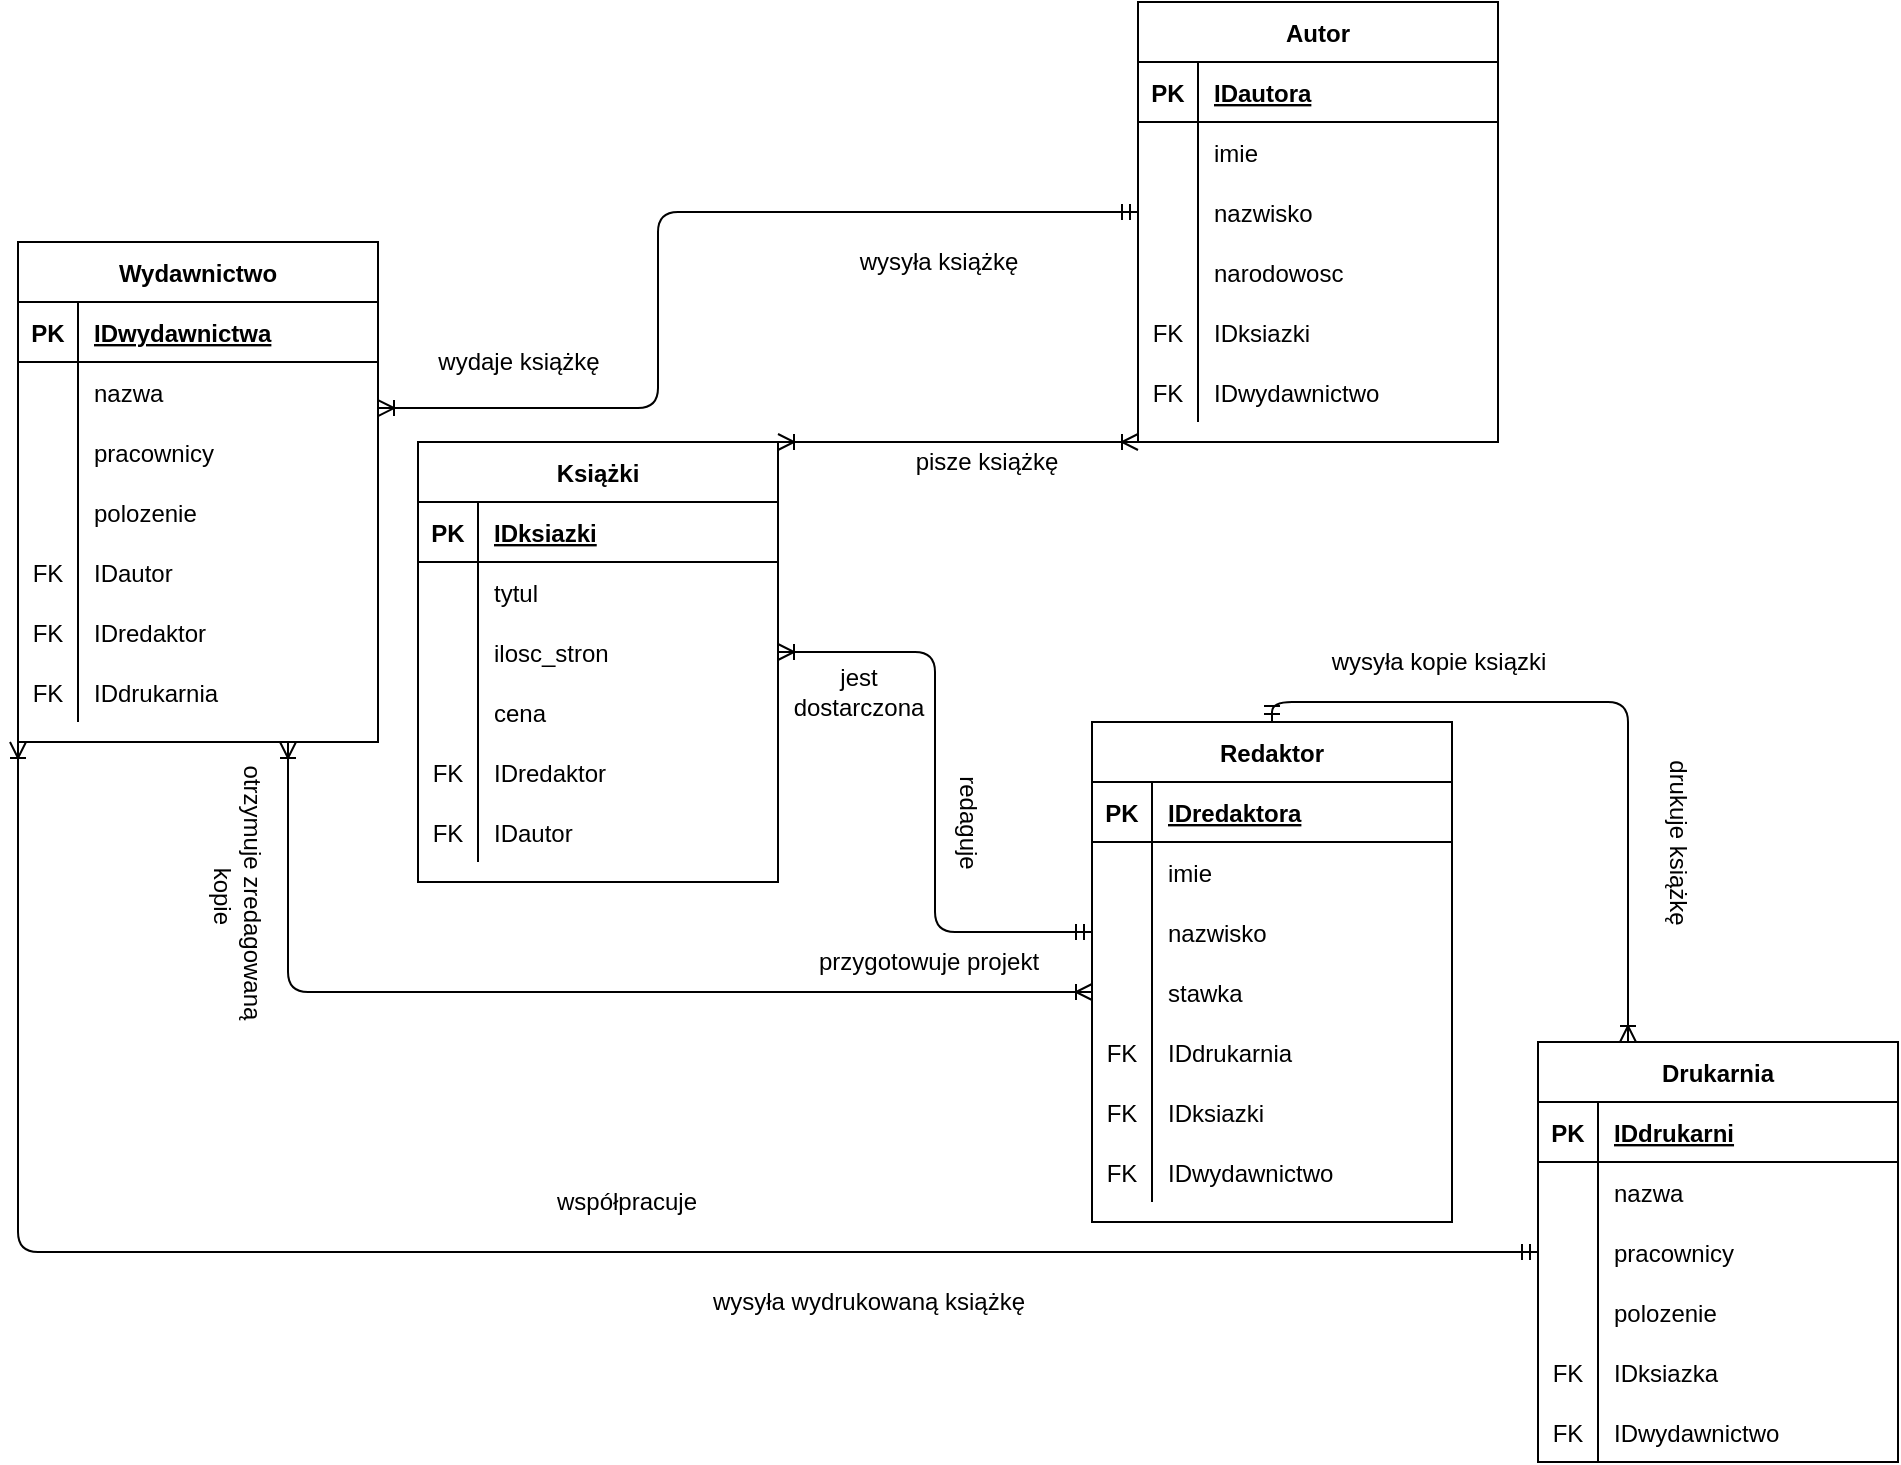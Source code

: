 <mxfile version="13.7.3" type="github"><diagram id="mct2s40bzSOkl3bfu_78" name="Page-1"><mxGraphModel dx="1382" dy="1964" grid="1" gridSize="10" guides="1" tooltips="1" connect="1" arrows="1" fold="1" page="1" pageScale="1" pageWidth="827" pageHeight="1169" math="0" shadow="0"><root><mxCell id="0"/><mxCell id="1" parent="0"/><mxCell id="cfPS2d4XQonVDKf907GA-85" value="" style="edgeStyle=orthogonalEdgeStyle;fontSize=12;html=1;endArrow=ERoneToMany;startArrow=ERmandOne;shadow=0;entryX=1;entryY=0.767;entryDx=0;entryDy=0;entryPerimeter=0;exitX=0;exitY=0.5;exitDx=0;exitDy=0;" parent="1" source="cfPS2d4XQonVDKf907GA-34" target="cfPS2d4XQonVDKf907GA-18" edge="1"><mxGeometry width="100" height="100" relative="1" as="geometry"><mxPoint x="440" y="123" as="sourcePoint"/><mxPoint x="370" y="150" as="targetPoint"/><Array as="points"><mxPoint x="430" y="25"/><mxPoint x="430" y="123"/></Array></mxGeometry></mxCell><mxCell id="cfPS2d4XQonVDKf907GA-87" value="" style="fontSize=12;html=1;endArrow=ERoneToMany;startArrow=ERoneToMany;shadow=0;exitX=0;exitY=1;exitDx=0;exitDy=0;entryX=1;entryY=0;entryDx=0;entryDy=0;startFill=0;" parent="1" source="cfPS2d4XQonVDKf907GA-27" target="cfPS2d4XQonVDKf907GA-53" edge="1"><mxGeometry width="100" height="100" relative="1" as="geometry"><mxPoint x="314" y="300" as="sourcePoint"/><mxPoint x="414" y="200" as="targetPoint"/></mxGeometry></mxCell><mxCell id="ycouOUbbwoB0egXEDaYI-2" value="" style="edgeStyle=orthogonalEdgeStyle;fontSize=12;html=1;endArrow=ERoneToMany;startArrow=ERmandOne;entryX=0.25;entryY=0;entryDx=0;entryDy=0;exitX=0.5;exitY=0;exitDx=0;exitDy=0;endFill=0;" edge="1" parent="1" source="cfPS2d4XQonVDKf907GA-40" target="cfPS2d4XQonVDKf907GA-66"><mxGeometry width="100" height="100" relative="1" as="geometry"><mxPoint x="650" y="380" as="sourcePoint"/><mxPoint x="750" y="280" as="targetPoint"/></mxGeometry></mxCell><mxCell id="ycouOUbbwoB0egXEDaYI-3" value="" style="edgeStyle=orthogonalEdgeStyle;fontSize=12;html=1;endArrow=ERoneToMany;startArrow=ERmandOne;entryX=1;entryY=0.5;entryDx=0;entryDy=0;exitX=0;exitY=0.5;exitDx=0;exitDy=0;" edge="1" parent="1" source="cfPS2d4XQonVDKf907GA-47" target="cfPS2d4XQonVDKf907GA-63"><mxGeometry width="100" height="100" relative="1" as="geometry"><mxPoint x="510" y="510" as="sourcePoint"/><mxPoint x="484" y="245" as="targetPoint"/></mxGeometry></mxCell><mxCell id="ycouOUbbwoB0egXEDaYI-8" value="" style="edgeStyle=orthogonalEdgeStyle;fontSize=12;html=1;endArrow=ERoneToMany;startArrow=ERoneToMany;entryX=0;entryY=0.5;entryDx=0;entryDy=0;exitX=0.75;exitY=1;exitDx=0;exitDy=0;" edge="1" parent="1" source="cfPS2d4XQonVDKf907GA-14" target="cfPS2d4XQonVDKf907GA-50"><mxGeometry width="100" height="100" relative="1" as="geometry"><mxPoint x="580" y="560" as="sourcePoint"/><mxPoint x="680" y="460" as="targetPoint"/></mxGeometry></mxCell><mxCell id="ycouOUbbwoB0egXEDaYI-9" value="" style="edgeStyle=orthogonalEdgeStyle;fontSize=12;html=1;endArrow=ERoneToMany;startArrow=ERmandOne;exitX=0;exitY=0.5;exitDx=0;exitDy=0;entryX=0;entryY=1;entryDx=0;entryDy=0;" edge="1" parent="1" source="cfPS2d4XQonVDKf907GA-73" target="cfPS2d4XQonVDKf907GA-14"><mxGeometry width="100" height="100" relative="1" as="geometry"><mxPoint x="590" y="550" as="sourcePoint"/><mxPoint x="690" y="450" as="targetPoint"/></mxGeometry></mxCell><mxCell id="cfPS2d4XQonVDKf907GA-14" value="Wydawnictwo" style="shape=table;startSize=30;container=1;collapsible=1;childLayout=tableLayout;fixedRows=1;rowLines=0;fontStyle=1;align=center;resizeLast=1;" parent="1" vertex="1"><mxGeometry x="110" y="40" width="180" height="250" as="geometry"/></mxCell><mxCell id="cfPS2d4XQonVDKf907GA-15" value="" style="shape=partialRectangle;collapsible=0;dropTarget=0;pointerEvents=0;fillColor=none;top=0;left=0;bottom=1;right=0;points=[[0,0.5],[1,0.5]];portConstraint=eastwest;" parent="cfPS2d4XQonVDKf907GA-14" vertex="1"><mxGeometry y="30" width="180" height="30" as="geometry"/></mxCell><mxCell id="cfPS2d4XQonVDKf907GA-16" value="PK" style="shape=partialRectangle;connectable=0;fillColor=none;top=0;left=0;bottom=0;right=0;fontStyle=1;overflow=hidden;" parent="cfPS2d4XQonVDKf907GA-15" vertex="1"><mxGeometry width="30" height="30" as="geometry"/></mxCell><mxCell id="cfPS2d4XQonVDKf907GA-17" value="IDwydawnictwa" style="shape=partialRectangle;connectable=0;fillColor=none;top=0;left=0;bottom=0;right=0;align=left;spacingLeft=6;fontStyle=5;overflow=hidden;" parent="cfPS2d4XQonVDKf907GA-15" vertex="1"><mxGeometry x="30" width="150" height="30" as="geometry"/></mxCell><mxCell id="cfPS2d4XQonVDKf907GA-18" value="" style="shape=partialRectangle;collapsible=0;dropTarget=0;pointerEvents=0;fillColor=none;top=0;left=0;bottom=0;right=0;points=[[0,0.5],[1,0.5]];portConstraint=eastwest;" parent="cfPS2d4XQonVDKf907GA-14" vertex="1"><mxGeometry y="60" width="180" height="30" as="geometry"/></mxCell><mxCell id="cfPS2d4XQonVDKf907GA-19" value="" style="shape=partialRectangle;connectable=0;fillColor=none;top=0;left=0;bottom=0;right=0;editable=1;overflow=hidden;" parent="cfPS2d4XQonVDKf907GA-18" vertex="1"><mxGeometry width="30" height="30" as="geometry"/></mxCell><mxCell id="cfPS2d4XQonVDKf907GA-20" value="nazwa" style="shape=partialRectangle;connectable=0;fillColor=none;top=0;left=0;bottom=0;right=0;align=left;spacingLeft=6;overflow=hidden;" parent="cfPS2d4XQonVDKf907GA-18" vertex="1"><mxGeometry x="30" width="150" height="30" as="geometry"/></mxCell><mxCell id="cfPS2d4XQonVDKf907GA-21" value="" style="shape=partialRectangle;collapsible=0;dropTarget=0;pointerEvents=0;fillColor=none;top=0;left=0;bottom=0;right=0;points=[[0,0.5],[1,0.5]];portConstraint=eastwest;" parent="cfPS2d4XQonVDKf907GA-14" vertex="1"><mxGeometry y="90" width="180" height="30" as="geometry"/></mxCell><mxCell id="cfPS2d4XQonVDKf907GA-22" value="" style="shape=partialRectangle;connectable=0;fillColor=none;top=0;left=0;bottom=0;right=0;editable=1;overflow=hidden;" parent="cfPS2d4XQonVDKf907GA-21" vertex="1"><mxGeometry width="30" height="30" as="geometry"/></mxCell><mxCell id="cfPS2d4XQonVDKf907GA-23" value="pracownicy" style="shape=partialRectangle;connectable=0;fillColor=none;top=0;left=0;bottom=0;right=0;align=left;spacingLeft=6;overflow=hidden;" parent="cfPS2d4XQonVDKf907GA-21" vertex="1"><mxGeometry x="30" width="150" height="30" as="geometry"/></mxCell><mxCell id="cfPS2d4XQonVDKf907GA-24" value="" style="shape=partialRectangle;collapsible=0;dropTarget=0;pointerEvents=0;fillColor=none;top=0;left=0;bottom=0;right=0;points=[[0,0.5],[1,0.5]];portConstraint=eastwest;" parent="cfPS2d4XQonVDKf907GA-14" vertex="1"><mxGeometry y="120" width="180" height="30" as="geometry"/></mxCell><mxCell id="cfPS2d4XQonVDKf907GA-25" value="" style="shape=partialRectangle;connectable=0;fillColor=none;top=0;left=0;bottom=0;right=0;editable=1;overflow=hidden;" parent="cfPS2d4XQonVDKf907GA-24" vertex="1"><mxGeometry width="30" height="30" as="geometry"/></mxCell><mxCell id="cfPS2d4XQonVDKf907GA-26" value="polozenie" style="shape=partialRectangle;connectable=0;fillColor=none;top=0;left=0;bottom=0;right=0;align=left;spacingLeft=6;overflow=hidden;" parent="cfPS2d4XQonVDKf907GA-24" vertex="1"><mxGeometry x="30" width="150" height="30" as="geometry"/></mxCell><mxCell id="ycouOUbbwoB0egXEDaYI-57" style="shape=partialRectangle;collapsible=0;dropTarget=0;pointerEvents=0;fillColor=none;top=0;left=0;bottom=0;right=0;points=[[0,0.5],[1,0.5]];portConstraint=eastwest;" vertex="1" parent="cfPS2d4XQonVDKf907GA-14"><mxGeometry y="150" width="180" height="30" as="geometry"/></mxCell><mxCell id="ycouOUbbwoB0egXEDaYI-58" value="FK" style="shape=partialRectangle;connectable=0;fillColor=none;top=0;left=0;bottom=0;right=0;editable=1;overflow=hidden;" vertex="1" parent="ycouOUbbwoB0egXEDaYI-57"><mxGeometry width="30" height="30" as="geometry"/></mxCell><mxCell id="ycouOUbbwoB0egXEDaYI-59" value="IDautor" style="shape=partialRectangle;connectable=0;fillColor=none;top=0;left=0;bottom=0;right=0;align=left;spacingLeft=6;overflow=hidden;" vertex="1" parent="ycouOUbbwoB0egXEDaYI-57"><mxGeometry x="30" width="150" height="30" as="geometry"/></mxCell><mxCell id="ycouOUbbwoB0egXEDaYI-60" style="shape=partialRectangle;collapsible=0;dropTarget=0;pointerEvents=0;fillColor=none;top=0;left=0;bottom=0;right=0;points=[[0,0.5],[1,0.5]];portConstraint=eastwest;" vertex="1" parent="cfPS2d4XQonVDKf907GA-14"><mxGeometry y="180" width="180" height="30" as="geometry"/></mxCell><mxCell id="ycouOUbbwoB0egXEDaYI-61" value="FK" style="shape=partialRectangle;connectable=0;fillColor=none;top=0;left=0;bottom=0;right=0;editable=1;overflow=hidden;" vertex="1" parent="ycouOUbbwoB0egXEDaYI-60"><mxGeometry width="30" height="30" as="geometry"/></mxCell><mxCell id="ycouOUbbwoB0egXEDaYI-62" value="IDredaktor" style="shape=partialRectangle;connectable=0;fillColor=none;top=0;left=0;bottom=0;right=0;align=left;spacingLeft=6;overflow=hidden;" vertex="1" parent="ycouOUbbwoB0egXEDaYI-60"><mxGeometry x="30" width="150" height="30" as="geometry"/></mxCell><mxCell id="ycouOUbbwoB0egXEDaYI-63" style="shape=partialRectangle;collapsible=0;dropTarget=0;pointerEvents=0;fillColor=none;top=0;left=0;bottom=0;right=0;points=[[0,0.5],[1,0.5]];portConstraint=eastwest;" vertex="1" parent="cfPS2d4XQonVDKf907GA-14"><mxGeometry y="210" width="180" height="30" as="geometry"/></mxCell><mxCell id="ycouOUbbwoB0egXEDaYI-64" value="FK" style="shape=partialRectangle;connectable=0;fillColor=none;top=0;left=0;bottom=0;right=0;editable=1;overflow=hidden;" vertex="1" parent="ycouOUbbwoB0egXEDaYI-63"><mxGeometry width="30" height="30" as="geometry"/></mxCell><mxCell id="ycouOUbbwoB0egXEDaYI-65" value="IDdrukarnia" style="shape=partialRectangle;connectable=0;fillColor=none;top=0;left=0;bottom=0;right=0;align=left;spacingLeft=6;overflow=hidden;" vertex="1" parent="ycouOUbbwoB0egXEDaYI-63"><mxGeometry x="30" width="150" height="30" as="geometry"/></mxCell><mxCell id="ycouOUbbwoB0egXEDaYI-18" value="wysyła kopie ksiązki" style="text;html=1;align=center;verticalAlign=middle;resizable=0;points=[];autosize=1;" vertex="1" parent="1"><mxGeometry x="760" y="240" width="120" height="20" as="geometry"/></mxCell><mxCell id="ycouOUbbwoB0egXEDaYI-19" value="współpracuje" style="text;html=1;align=center;verticalAlign=middle;resizable=0;points=[];autosize=1;" vertex="1" parent="1"><mxGeometry x="369" y="510" width="90" height="20" as="geometry"/></mxCell><mxCell id="ycouOUbbwoB0egXEDaYI-20" value="przygotowuje projekt" style="text;html=1;align=center;verticalAlign=middle;resizable=0;points=[];autosize=1;" vertex="1" parent="1"><mxGeometry x="500" y="390" width="130" height="20" as="geometry"/></mxCell><mxCell id="ycouOUbbwoB0egXEDaYI-21" value="wysyła książkę" style="text;html=1;align=center;verticalAlign=middle;resizable=0;points=[];autosize=1;" vertex="1" parent="1"><mxGeometry x="525" y="40" width="90" height="20" as="geometry"/></mxCell><mxCell id="ycouOUbbwoB0egXEDaYI-22" value="pisze książkę" style="text;html=1;align=center;verticalAlign=middle;resizable=0;points=[];autosize=1;rotation=0;" vertex="1" parent="1"><mxGeometry x="549" y="140" width="90" height="20" as="geometry"/></mxCell><mxCell id="ycouOUbbwoB0egXEDaYI-23" value="redaguje" style="text;html=1;align=center;verticalAlign=middle;resizable=0;points=[];autosize=1;rotation=90;" vertex="1" parent="1"><mxGeometry x="555" y="320" width="60" height="20" as="geometry"/></mxCell><mxCell id="cfPS2d4XQonVDKf907GA-66" value="Drukarnia" style="shape=table;startSize=30;container=1;collapsible=1;childLayout=tableLayout;fixedRows=1;rowLines=0;fontStyle=1;align=center;resizeLast=1;" parent="1" vertex="1"><mxGeometry x="870" y="440" width="180" height="210" as="geometry"/></mxCell><mxCell id="cfPS2d4XQonVDKf907GA-67" value="" style="shape=partialRectangle;collapsible=0;dropTarget=0;pointerEvents=0;fillColor=none;top=0;left=0;bottom=1;right=0;points=[[0,0.5],[1,0.5]];portConstraint=eastwest;" parent="cfPS2d4XQonVDKf907GA-66" vertex="1"><mxGeometry y="30" width="180" height="30" as="geometry"/></mxCell><mxCell id="cfPS2d4XQonVDKf907GA-68" value="PK" style="shape=partialRectangle;connectable=0;fillColor=none;top=0;left=0;bottom=0;right=0;fontStyle=1;overflow=hidden;" parent="cfPS2d4XQonVDKf907GA-67" vertex="1"><mxGeometry width="30" height="30" as="geometry"/></mxCell><mxCell id="cfPS2d4XQonVDKf907GA-69" value="IDdrukarni" style="shape=partialRectangle;connectable=0;fillColor=none;top=0;left=0;bottom=0;right=0;align=left;spacingLeft=6;fontStyle=5;overflow=hidden;" parent="cfPS2d4XQonVDKf907GA-67" vertex="1"><mxGeometry x="30" width="150" height="30" as="geometry"/></mxCell><mxCell id="cfPS2d4XQonVDKf907GA-70" value="" style="shape=partialRectangle;collapsible=0;dropTarget=0;pointerEvents=0;fillColor=none;top=0;left=0;bottom=0;right=0;points=[[0,0.5],[1,0.5]];portConstraint=eastwest;" parent="cfPS2d4XQonVDKf907GA-66" vertex="1"><mxGeometry y="60" width="180" height="30" as="geometry"/></mxCell><mxCell id="cfPS2d4XQonVDKf907GA-71" value="" style="shape=partialRectangle;connectable=0;fillColor=none;top=0;left=0;bottom=0;right=0;editable=1;overflow=hidden;" parent="cfPS2d4XQonVDKf907GA-70" vertex="1"><mxGeometry width="30" height="30" as="geometry"/></mxCell><mxCell id="cfPS2d4XQonVDKf907GA-72" value="nazwa" style="shape=partialRectangle;connectable=0;fillColor=none;top=0;left=0;bottom=0;right=0;align=left;spacingLeft=6;overflow=hidden;" parent="cfPS2d4XQonVDKf907GA-70" vertex="1"><mxGeometry x="30" width="150" height="30" as="geometry"/></mxCell><mxCell id="cfPS2d4XQonVDKf907GA-73" value="" style="shape=partialRectangle;collapsible=0;dropTarget=0;pointerEvents=0;fillColor=none;top=0;left=0;bottom=0;right=0;points=[[0,0.5],[1,0.5]];portConstraint=eastwest;" parent="cfPS2d4XQonVDKf907GA-66" vertex="1"><mxGeometry y="90" width="180" height="30" as="geometry"/></mxCell><mxCell id="cfPS2d4XQonVDKf907GA-74" value="" style="shape=partialRectangle;connectable=0;fillColor=none;top=0;left=0;bottom=0;right=0;editable=1;overflow=hidden;" parent="cfPS2d4XQonVDKf907GA-73" vertex="1"><mxGeometry width="30" height="30" as="geometry"/></mxCell><mxCell id="cfPS2d4XQonVDKf907GA-75" value="pracownicy" style="shape=partialRectangle;connectable=0;fillColor=none;top=0;left=0;bottom=0;right=0;align=left;spacingLeft=6;overflow=hidden;" parent="cfPS2d4XQonVDKf907GA-73" vertex="1"><mxGeometry x="30" width="150" height="30" as="geometry"/></mxCell><mxCell id="cfPS2d4XQonVDKf907GA-76" value="" style="shape=partialRectangle;collapsible=0;dropTarget=0;pointerEvents=0;fillColor=none;top=0;left=0;bottom=0;right=0;points=[[0,0.5],[1,0.5]];portConstraint=eastwest;" parent="cfPS2d4XQonVDKf907GA-66" vertex="1"><mxGeometry y="120" width="180" height="30" as="geometry"/></mxCell><mxCell id="cfPS2d4XQonVDKf907GA-77" value="" style="shape=partialRectangle;connectable=0;fillColor=none;top=0;left=0;bottom=0;right=0;editable=1;overflow=hidden;" parent="cfPS2d4XQonVDKf907GA-76" vertex="1"><mxGeometry width="30" height="30" as="geometry"/></mxCell><mxCell id="cfPS2d4XQonVDKf907GA-78" value="polozenie" style="shape=partialRectangle;connectable=0;fillColor=none;top=0;left=0;bottom=0;right=0;align=left;spacingLeft=6;overflow=hidden;" parent="cfPS2d4XQonVDKf907GA-76" vertex="1"><mxGeometry x="30" width="150" height="30" as="geometry"/></mxCell><mxCell id="ycouOUbbwoB0egXEDaYI-24" style="shape=partialRectangle;collapsible=0;dropTarget=0;pointerEvents=0;fillColor=none;top=0;left=0;bottom=0;right=0;points=[[0,0.5],[1,0.5]];portConstraint=eastwest;" vertex="1" parent="cfPS2d4XQonVDKf907GA-66"><mxGeometry y="150" width="180" height="30" as="geometry"/></mxCell><mxCell id="ycouOUbbwoB0egXEDaYI-25" value="FK" style="shape=partialRectangle;connectable=0;fillColor=none;top=0;left=0;bottom=0;right=0;editable=1;overflow=hidden;" vertex="1" parent="ycouOUbbwoB0egXEDaYI-24"><mxGeometry width="30" height="30" as="geometry"/></mxCell><mxCell id="ycouOUbbwoB0egXEDaYI-26" value="IDksiazka" style="shape=partialRectangle;connectable=0;fillColor=none;top=0;left=0;bottom=0;right=0;align=left;spacingLeft=6;overflow=hidden;" vertex="1" parent="ycouOUbbwoB0egXEDaYI-24"><mxGeometry x="30" width="150" height="30" as="geometry"/></mxCell><mxCell id="ycouOUbbwoB0egXEDaYI-27" style="shape=partialRectangle;collapsible=0;dropTarget=0;pointerEvents=0;fillColor=none;top=0;left=0;bottom=0;right=0;points=[[0,0.5],[1,0.5]];portConstraint=eastwest;" vertex="1" parent="cfPS2d4XQonVDKf907GA-66"><mxGeometry y="180" width="180" height="30" as="geometry"/></mxCell><mxCell id="ycouOUbbwoB0egXEDaYI-28" value="FK" style="shape=partialRectangle;connectable=0;fillColor=none;top=0;left=0;bottom=0;right=0;editable=1;overflow=hidden;" vertex="1" parent="ycouOUbbwoB0egXEDaYI-27"><mxGeometry width="30" height="30" as="geometry"/></mxCell><mxCell id="ycouOUbbwoB0egXEDaYI-29" value="IDwydawnictwo" style="shape=partialRectangle;connectable=0;fillColor=none;top=0;left=0;bottom=0;right=0;align=left;spacingLeft=6;overflow=hidden;" vertex="1" parent="ycouOUbbwoB0egXEDaYI-27"><mxGeometry x="30" width="150" height="30" as="geometry"/></mxCell><mxCell id="ycouOUbbwoB0egXEDaYI-66" value="otrzymuje zredagowaną&lt;br&gt;&amp;nbsp;kopie" style="text;html=1;align=center;verticalAlign=middle;resizable=0;points=[];autosize=1;rotation=90;" vertex="1" parent="1"><mxGeometry x="150" y="350" width="140" height="30" as="geometry"/></mxCell><mxCell id="ycouOUbbwoB0egXEDaYI-68" value="wysyła wydrukowaną książkę" style="text;html=1;align=center;verticalAlign=middle;resizable=0;points=[];autosize=1;" vertex="1" parent="1"><mxGeometry x="450" y="560" width="170" height="20" as="geometry"/></mxCell><mxCell id="ycouOUbbwoB0egXEDaYI-69" value="drukuje książkę" style="text;html=1;align=center;verticalAlign=middle;resizable=0;points=[];autosize=1;rotation=90;" vertex="1" parent="1"><mxGeometry x="890" y="330" width="100" height="20" as="geometry"/></mxCell><mxCell id="ycouOUbbwoB0egXEDaYI-70" value="jest&lt;br&gt;dostarczona" style="text;html=1;align=center;verticalAlign=middle;resizable=0;points=[];autosize=1;" vertex="1" parent="1"><mxGeometry x="490" y="250" width="80" height="30" as="geometry"/></mxCell><mxCell id="ycouOUbbwoB0egXEDaYI-72" value="wydaje książkę" style="text;html=1;align=center;verticalAlign=middle;resizable=0;points=[];autosize=1;" vertex="1" parent="1"><mxGeometry x="310" y="90" width="100" height="20" as="geometry"/></mxCell><mxCell id="cfPS2d4XQonVDKf907GA-40" value="Redaktor" style="shape=table;startSize=30;container=1;collapsible=1;childLayout=tableLayout;fixedRows=1;rowLines=0;fontStyle=1;align=center;resizeLast=1;" parent="1" vertex="1"><mxGeometry x="647" y="280" width="180" height="250" as="geometry"/></mxCell><mxCell id="cfPS2d4XQonVDKf907GA-41" value="" style="shape=partialRectangle;collapsible=0;dropTarget=0;pointerEvents=0;fillColor=none;top=0;left=0;bottom=1;right=0;points=[[0,0.5],[1,0.5]];portConstraint=eastwest;" parent="cfPS2d4XQonVDKf907GA-40" vertex="1"><mxGeometry y="30" width="180" height="30" as="geometry"/></mxCell><mxCell id="cfPS2d4XQonVDKf907GA-42" value="PK" style="shape=partialRectangle;connectable=0;fillColor=none;top=0;left=0;bottom=0;right=0;fontStyle=1;overflow=hidden;" parent="cfPS2d4XQonVDKf907GA-41" vertex="1"><mxGeometry width="30" height="30" as="geometry"/></mxCell><mxCell id="cfPS2d4XQonVDKf907GA-43" value="IDredaktora" style="shape=partialRectangle;connectable=0;fillColor=none;top=0;left=0;bottom=0;right=0;align=left;spacingLeft=6;fontStyle=5;overflow=hidden;" parent="cfPS2d4XQonVDKf907GA-41" vertex="1"><mxGeometry x="30" width="150" height="30" as="geometry"/></mxCell><mxCell id="cfPS2d4XQonVDKf907GA-44" value="" style="shape=partialRectangle;collapsible=0;dropTarget=0;pointerEvents=0;fillColor=none;top=0;left=0;bottom=0;right=0;points=[[0,0.5],[1,0.5]];portConstraint=eastwest;" parent="cfPS2d4XQonVDKf907GA-40" vertex="1"><mxGeometry y="60" width="180" height="30" as="geometry"/></mxCell><mxCell id="cfPS2d4XQonVDKf907GA-45" value="" style="shape=partialRectangle;connectable=0;fillColor=none;top=0;left=0;bottom=0;right=0;editable=1;overflow=hidden;" parent="cfPS2d4XQonVDKf907GA-44" vertex="1"><mxGeometry width="30" height="30" as="geometry"/></mxCell><mxCell id="cfPS2d4XQonVDKf907GA-46" value="imie" style="shape=partialRectangle;connectable=0;fillColor=none;top=0;left=0;bottom=0;right=0;align=left;spacingLeft=6;overflow=hidden;" parent="cfPS2d4XQonVDKf907GA-44" vertex="1"><mxGeometry x="30" width="150" height="30" as="geometry"/></mxCell><mxCell id="cfPS2d4XQonVDKf907GA-47" value="" style="shape=partialRectangle;collapsible=0;dropTarget=0;pointerEvents=0;fillColor=none;top=0;left=0;bottom=0;right=0;points=[[0,0.5],[1,0.5]];portConstraint=eastwest;" parent="cfPS2d4XQonVDKf907GA-40" vertex="1"><mxGeometry y="90" width="180" height="30" as="geometry"/></mxCell><mxCell id="cfPS2d4XQonVDKf907GA-48" value="" style="shape=partialRectangle;connectable=0;fillColor=none;top=0;left=0;bottom=0;right=0;editable=1;overflow=hidden;" parent="cfPS2d4XQonVDKf907GA-47" vertex="1"><mxGeometry width="30" height="30" as="geometry"/></mxCell><mxCell id="cfPS2d4XQonVDKf907GA-49" value="nazwisko" style="shape=partialRectangle;connectable=0;fillColor=none;top=0;left=0;bottom=0;right=0;align=left;spacingLeft=6;overflow=hidden;" parent="cfPS2d4XQonVDKf907GA-47" vertex="1"><mxGeometry x="30" width="150" height="30" as="geometry"/></mxCell><mxCell id="cfPS2d4XQonVDKf907GA-50" value="" style="shape=partialRectangle;collapsible=0;dropTarget=0;pointerEvents=0;fillColor=none;top=0;left=0;bottom=0;right=0;points=[[0,0.5],[1,0.5]];portConstraint=eastwest;" parent="cfPS2d4XQonVDKf907GA-40" vertex="1"><mxGeometry y="120" width="180" height="30" as="geometry"/></mxCell><mxCell id="cfPS2d4XQonVDKf907GA-51" value="" style="shape=partialRectangle;connectable=0;fillColor=none;top=0;left=0;bottom=0;right=0;editable=1;overflow=hidden;" parent="cfPS2d4XQonVDKf907GA-50" vertex="1"><mxGeometry width="30" height="30" as="geometry"/></mxCell><mxCell id="cfPS2d4XQonVDKf907GA-52" value="stawka" style="shape=partialRectangle;connectable=0;fillColor=none;top=0;left=0;bottom=0;right=0;align=left;spacingLeft=6;overflow=hidden;" parent="cfPS2d4XQonVDKf907GA-50" vertex="1"><mxGeometry x="30" width="150" height="30" as="geometry"/></mxCell><mxCell id="ycouOUbbwoB0egXEDaYI-42" style="shape=partialRectangle;collapsible=0;dropTarget=0;pointerEvents=0;fillColor=none;top=0;left=0;bottom=0;right=0;points=[[0,0.5],[1,0.5]];portConstraint=eastwest;" vertex="1" parent="cfPS2d4XQonVDKf907GA-40"><mxGeometry y="150" width="180" height="30" as="geometry"/></mxCell><mxCell id="ycouOUbbwoB0egXEDaYI-43" value="FK" style="shape=partialRectangle;connectable=0;fillColor=none;top=0;left=0;bottom=0;right=0;editable=1;overflow=hidden;" vertex="1" parent="ycouOUbbwoB0egXEDaYI-42"><mxGeometry width="30" height="30" as="geometry"/></mxCell><mxCell id="ycouOUbbwoB0egXEDaYI-44" value="IDdrukarnia" style="shape=partialRectangle;connectable=0;fillColor=none;top=0;left=0;bottom=0;right=0;align=left;spacingLeft=6;overflow=hidden;" vertex="1" parent="ycouOUbbwoB0egXEDaYI-42"><mxGeometry x="30" width="150" height="30" as="geometry"/></mxCell><mxCell id="ycouOUbbwoB0egXEDaYI-39" style="shape=partialRectangle;collapsible=0;dropTarget=0;pointerEvents=0;fillColor=none;top=0;left=0;bottom=0;right=0;points=[[0,0.5],[1,0.5]];portConstraint=eastwest;" vertex="1" parent="cfPS2d4XQonVDKf907GA-40"><mxGeometry y="180" width="180" height="30" as="geometry"/></mxCell><mxCell id="ycouOUbbwoB0egXEDaYI-40" value="FK" style="shape=partialRectangle;connectable=0;fillColor=none;top=0;left=0;bottom=0;right=0;editable=1;overflow=hidden;" vertex="1" parent="ycouOUbbwoB0egXEDaYI-39"><mxGeometry width="30" height="30" as="geometry"/></mxCell><mxCell id="ycouOUbbwoB0egXEDaYI-41" value="IDksiazki" style="shape=partialRectangle;connectable=0;fillColor=none;top=0;left=0;bottom=0;right=0;align=left;spacingLeft=6;overflow=hidden;" vertex="1" parent="ycouOUbbwoB0egXEDaYI-39"><mxGeometry x="30" width="150" height="30" as="geometry"/></mxCell><mxCell id="ycouOUbbwoB0egXEDaYI-36" style="shape=partialRectangle;collapsible=0;dropTarget=0;pointerEvents=0;fillColor=none;top=0;left=0;bottom=0;right=0;points=[[0,0.5],[1,0.5]];portConstraint=eastwest;" vertex="1" parent="cfPS2d4XQonVDKf907GA-40"><mxGeometry y="210" width="180" height="30" as="geometry"/></mxCell><mxCell id="ycouOUbbwoB0egXEDaYI-37" value="FK" style="shape=partialRectangle;connectable=0;fillColor=none;top=0;left=0;bottom=0;right=0;editable=1;overflow=hidden;" vertex="1" parent="ycouOUbbwoB0egXEDaYI-36"><mxGeometry width="30" height="30" as="geometry"/></mxCell><mxCell id="ycouOUbbwoB0egXEDaYI-38" value="IDwydawnictwo" style="shape=partialRectangle;connectable=0;fillColor=none;top=0;left=0;bottom=0;right=0;align=left;spacingLeft=6;overflow=hidden;" vertex="1" parent="ycouOUbbwoB0egXEDaYI-36"><mxGeometry x="30" width="150" height="30" as="geometry"/></mxCell><mxCell id="cfPS2d4XQonVDKf907GA-53" value="Książki" style="shape=table;startSize=30;container=1;collapsible=1;childLayout=tableLayout;fixedRows=1;rowLines=0;fontStyle=1;align=center;resizeLast=1;" parent="1" vertex="1"><mxGeometry x="310" y="140" width="180" height="220" as="geometry"/></mxCell><mxCell id="cfPS2d4XQonVDKf907GA-54" value="" style="shape=partialRectangle;collapsible=0;dropTarget=0;pointerEvents=0;fillColor=none;top=0;left=0;bottom=1;right=0;points=[[0,0.5],[1,0.5]];portConstraint=eastwest;" parent="cfPS2d4XQonVDKf907GA-53" vertex="1"><mxGeometry y="30" width="180" height="30" as="geometry"/></mxCell><mxCell id="cfPS2d4XQonVDKf907GA-55" value="PK" style="shape=partialRectangle;connectable=0;fillColor=none;top=0;left=0;bottom=0;right=0;fontStyle=1;overflow=hidden;" parent="cfPS2d4XQonVDKf907GA-54" vertex="1"><mxGeometry width="30" height="30" as="geometry"/></mxCell><mxCell id="cfPS2d4XQonVDKf907GA-56" value="IDksiazki" style="shape=partialRectangle;connectable=0;fillColor=none;top=0;left=0;bottom=0;right=0;align=left;spacingLeft=6;fontStyle=5;overflow=hidden;" parent="cfPS2d4XQonVDKf907GA-54" vertex="1"><mxGeometry x="30" width="150" height="30" as="geometry"/></mxCell><mxCell id="cfPS2d4XQonVDKf907GA-57" value="" style="shape=partialRectangle;collapsible=0;dropTarget=0;pointerEvents=0;fillColor=none;top=0;left=0;bottom=0;right=0;points=[[0,0.5],[1,0.5]];portConstraint=eastwest;" parent="cfPS2d4XQonVDKf907GA-53" vertex="1"><mxGeometry y="60" width="180" height="30" as="geometry"/></mxCell><mxCell id="cfPS2d4XQonVDKf907GA-58" value="" style="shape=partialRectangle;connectable=0;fillColor=none;top=0;left=0;bottom=0;right=0;editable=1;overflow=hidden;" parent="cfPS2d4XQonVDKf907GA-57" vertex="1"><mxGeometry width="30" height="30" as="geometry"/></mxCell><mxCell id="cfPS2d4XQonVDKf907GA-59" value="tytul" style="shape=partialRectangle;connectable=0;fillColor=none;top=0;left=0;bottom=0;right=0;align=left;spacingLeft=6;overflow=hidden;" parent="cfPS2d4XQonVDKf907GA-57" vertex="1"><mxGeometry x="30" width="150" height="30" as="geometry"/></mxCell><mxCell id="cfPS2d4XQonVDKf907GA-63" value="" style="shape=partialRectangle;collapsible=0;dropTarget=0;pointerEvents=0;fillColor=none;top=0;left=0;bottom=0;right=0;points=[[0,0.5],[1,0.5]];portConstraint=eastwest;" parent="cfPS2d4XQonVDKf907GA-53" vertex="1"><mxGeometry y="90" width="180" height="30" as="geometry"/></mxCell><mxCell id="cfPS2d4XQonVDKf907GA-64" value="" style="shape=partialRectangle;connectable=0;fillColor=none;top=0;left=0;bottom=0;right=0;editable=1;overflow=hidden;" parent="cfPS2d4XQonVDKf907GA-63" vertex="1"><mxGeometry width="30" height="30" as="geometry"/></mxCell><mxCell id="cfPS2d4XQonVDKf907GA-65" value="ilosc_stron" style="shape=partialRectangle;connectable=0;fillColor=none;top=0;left=0;bottom=0;right=0;align=left;spacingLeft=6;overflow=hidden;" parent="cfPS2d4XQonVDKf907GA-63" vertex="1"><mxGeometry x="30" width="150" height="30" as="geometry"/></mxCell><mxCell id="ycouOUbbwoB0egXEDaYI-15" style="shape=partialRectangle;collapsible=0;dropTarget=0;pointerEvents=0;fillColor=none;top=0;left=0;bottom=0;right=0;points=[[0,0.5],[1,0.5]];portConstraint=eastwest;" vertex="1" parent="cfPS2d4XQonVDKf907GA-53"><mxGeometry y="120" width="180" height="30" as="geometry"/></mxCell><mxCell id="ycouOUbbwoB0egXEDaYI-16" value="" style="shape=partialRectangle;connectable=0;fillColor=none;top=0;left=0;bottom=0;right=0;editable=1;overflow=hidden;" vertex="1" parent="ycouOUbbwoB0egXEDaYI-15"><mxGeometry width="30" height="30" as="geometry"/></mxCell><mxCell id="ycouOUbbwoB0egXEDaYI-17" value="cena" style="shape=partialRectangle;connectable=0;fillColor=none;top=0;left=0;bottom=0;right=0;align=left;spacingLeft=6;overflow=hidden;" vertex="1" parent="ycouOUbbwoB0egXEDaYI-15"><mxGeometry x="30" width="150" height="30" as="geometry"/></mxCell><mxCell id="ycouOUbbwoB0egXEDaYI-54" style="shape=partialRectangle;collapsible=0;dropTarget=0;pointerEvents=0;fillColor=none;top=0;left=0;bottom=0;right=0;points=[[0,0.5],[1,0.5]];portConstraint=eastwest;" vertex="1" parent="cfPS2d4XQonVDKf907GA-53"><mxGeometry y="150" width="180" height="30" as="geometry"/></mxCell><mxCell id="ycouOUbbwoB0egXEDaYI-55" value="FK" style="shape=partialRectangle;connectable=0;fillColor=none;top=0;left=0;bottom=0;right=0;editable=1;overflow=hidden;" vertex="1" parent="ycouOUbbwoB0egXEDaYI-54"><mxGeometry width="30" height="30" as="geometry"/></mxCell><mxCell id="ycouOUbbwoB0egXEDaYI-56" value="IDredaktor" style="shape=partialRectangle;connectable=0;fillColor=none;top=0;left=0;bottom=0;right=0;align=left;spacingLeft=6;overflow=hidden;" vertex="1" parent="ycouOUbbwoB0egXEDaYI-54"><mxGeometry x="30" width="150" height="30" as="geometry"/></mxCell><mxCell id="ycouOUbbwoB0egXEDaYI-51" style="shape=partialRectangle;collapsible=0;dropTarget=0;pointerEvents=0;fillColor=none;top=0;left=0;bottom=0;right=0;points=[[0,0.5],[1,0.5]];portConstraint=eastwest;" vertex="1" parent="cfPS2d4XQonVDKf907GA-53"><mxGeometry y="180" width="180" height="30" as="geometry"/></mxCell><mxCell id="ycouOUbbwoB0egXEDaYI-52" value="FK" style="shape=partialRectangle;connectable=0;fillColor=none;top=0;left=0;bottom=0;right=0;editable=1;overflow=hidden;" vertex="1" parent="ycouOUbbwoB0egXEDaYI-51"><mxGeometry width="30" height="30" as="geometry"/></mxCell><mxCell id="ycouOUbbwoB0egXEDaYI-53" value="IDautor" style="shape=partialRectangle;connectable=0;fillColor=none;top=0;left=0;bottom=0;right=0;align=left;spacingLeft=6;overflow=hidden;" vertex="1" parent="ycouOUbbwoB0egXEDaYI-51"><mxGeometry x="30" width="150" height="30" as="geometry"/></mxCell><mxCell id="cfPS2d4XQonVDKf907GA-27" value="Autor" style="shape=table;startSize=30;container=1;collapsible=1;childLayout=tableLayout;fixedRows=1;rowLines=0;fontStyle=1;align=center;resizeLast=1;" parent="1" vertex="1"><mxGeometry x="670" y="-80" width="180" height="220" as="geometry"/></mxCell><mxCell id="cfPS2d4XQonVDKf907GA-28" value="" style="shape=partialRectangle;collapsible=0;dropTarget=0;pointerEvents=0;fillColor=none;top=0;left=0;bottom=1;right=0;points=[[0,0.5],[1,0.5]];portConstraint=eastwest;" parent="cfPS2d4XQonVDKf907GA-27" vertex="1"><mxGeometry y="30" width="180" height="30" as="geometry"/></mxCell><mxCell id="cfPS2d4XQonVDKf907GA-29" value="PK" style="shape=partialRectangle;connectable=0;fillColor=none;top=0;left=0;bottom=0;right=0;fontStyle=1;overflow=hidden;" parent="cfPS2d4XQonVDKf907GA-28" vertex="1"><mxGeometry width="30" height="30" as="geometry"/></mxCell><mxCell id="cfPS2d4XQonVDKf907GA-30" value="IDautora" style="shape=partialRectangle;connectable=0;fillColor=none;top=0;left=0;bottom=0;right=0;align=left;spacingLeft=6;fontStyle=5;overflow=hidden;" parent="cfPS2d4XQonVDKf907GA-28" vertex="1"><mxGeometry x="30" width="150" height="30" as="geometry"/></mxCell><mxCell id="cfPS2d4XQonVDKf907GA-31" value="" style="shape=partialRectangle;collapsible=0;dropTarget=0;pointerEvents=0;fillColor=none;top=0;left=0;bottom=0;right=0;points=[[0,0.5],[1,0.5]];portConstraint=eastwest;" parent="cfPS2d4XQonVDKf907GA-27" vertex="1"><mxGeometry y="60" width="180" height="30" as="geometry"/></mxCell><mxCell id="cfPS2d4XQonVDKf907GA-32" value="" style="shape=partialRectangle;connectable=0;fillColor=none;top=0;left=0;bottom=0;right=0;editable=1;overflow=hidden;" parent="cfPS2d4XQonVDKf907GA-31" vertex="1"><mxGeometry width="30" height="30" as="geometry"/></mxCell><mxCell id="cfPS2d4XQonVDKf907GA-33" value="imie" style="shape=partialRectangle;connectable=0;fillColor=none;top=0;left=0;bottom=0;right=0;align=left;spacingLeft=6;overflow=hidden;" parent="cfPS2d4XQonVDKf907GA-31" vertex="1"><mxGeometry x="30" width="150" height="30" as="geometry"/></mxCell><mxCell id="cfPS2d4XQonVDKf907GA-34" value="" style="shape=partialRectangle;collapsible=0;dropTarget=0;pointerEvents=0;fillColor=none;top=0;left=0;bottom=0;right=0;points=[[0,0.5],[1,0.5]];portConstraint=eastwest;" parent="cfPS2d4XQonVDKf907GA-27" vertex="1"><mxGeometry y="90" width="180" height="30" as="geometry"/></mxCell><mxCell id="cfPS2d4XQonVDKf907GA-35" value="" style="shape=partialRectangle;connectable=0;fillColor=none;top=0;left=0;bottom=0;right=0;editable=1;overflow=hidden;" parent="cfPS2d4XQonVDKf907GA-34" vertex="1"><mxGeometry width="30" height="30" as="geometry"/></mxCell><mxCell id="cfPS2d4XQonVDKf907GA-36" value="nazwisko" style="shape=partialRectangle;connectable=0;fillColor=none;top=0;left=0;bottom=0;right=0;align=left;spacingLeft=6;overflow=hidden;" parent="cfPS2d4XQonVDKf907GA-34" vertex="1"><mxGeometry x="30" width="150" height="30" as="geometry"/></mxCell><mxCell id="cfPS2d4XQonVDKf907GA-37" value="" style="shape=partialRectangle;collapsible=0;dropTarget=0;pointerEvents=0;fillColor=none;top=0;left=0;bottom=0;right=0;points=[[0,0.5],[1,0.5]];portConstraint=eastwest;" parent="cfPS2d4XQonVDKf907GA-27" vertex="1"><mxGeometry y="120" width="180" height="30" as="geometry"/></mxCell><mxCell id="cfPS2d4XQonVDKf907GA-38" value="" style="shape=partialRectangle;connectable=0;fillColor=none;top=0;left=0;bottom=0;right=0;editable=1;overflow=hidden;" parent="cfPS2d4XQonVDKf907GA-37" vertex="1"><mxGeometry width="30" height="30" as="geometry"/></mxCell><mxCell id="cfPS2d4XQonVDKf907GA-39" value="narodowosc" style="shape=partialRectangle;connectable=0;fillColor=none;top=0;left=0;bottom=0;right=0;align=left;spacingLeft=6;overflow=hidden;" parent="cfPS2d4XQonVDKf907GA-37" vertex="1"><mxGeometry x="30" width="150" height="30" as="geometry"/></mxCell><mxCell id="ycouOUbbwoB0egXEDaYI-45" style="shape=partialRectangle;collapsible=0;dropTarget=0;pointerEvents=0;fillColor=none;top=0;left=0;bottom=0;right=0;points=[[0,0.5],[1,0.5]];portConstraint=eastwest;" vertex="1" parent="cfPS2d4XQonVDKf907GA-27"><mxGeometry y="150" width="180" height="30" as="geometry"/></mxCell><mxCell id="ycouOUbbwoB0egXEDaYI-46" value="FK" style="shape=partialRectangle;connectable=0;fillColor=none;top=0;left=0;bottom=0;right=0;editable=1;overflow=hidden;" vertex="1" parent="ycouOUbbwoB0egXEDaYI-45"><mxGeometry width="30" height="30" as="geometry"/></mxCell><mxCell id="ycouOUbbwoB0egXEDaYI-47" value="IDksiazki" style="shape=partialRectangle;connectable=0;fillColor=none;top=0;left=0;bottom=0;right=0;align=left;spacingLeft=6;overflow=hidden;" vertex="1" parent="ycouOUbbwoB0egXEDaYI-45"><mxGeometry x="30" width="150" height="30" as="geometry"/></mxCell><mxCell id="ycouOUbbwoB0egXEDaYI-48" style="shape=partialRectangle;collapsible=0;dropTarget=0;pointerEvents=0;fillColor=none;top=0;left=0;bottom=0;right=0;points=[[0,0.5],[1,0.5]];portConstraint=eastwest;" vertex="1" parent="cfPS2d4XQonVDKf907GA-27"><mxGeometry y="180" width="180" height="30" as="geometry"/></mxCell><mxCell id="ycouOUbbwoB0egXEDaYI-49" value="FK" style="shape=partialRectangle;connectable=0;fillColor=none;top=0;left=0;bottom=0;right=0;editable=1;overflow=hidden;" vertex="1" parent="ycouOUbbwoB0egXEDaYI-48"><mxGeometry width="30" height="30" as="geometry"/></mxCell><mxCell id="ycouOUbbwoB0egXEDaYI-50" value="IDwydawnictwo" style="shape=partialRectangle;connectable=0;fillColor=none;top=0;left=0;bottom=0;right=0;align=left;spacingLeft=6;overflow=hidden;" vertex="1" parent="ycouOUbbwoB0egXEDaYI-48"><mxGeometry x="30" width="150" height="30" as="geometry"/></mxCell></root></mxGraphModel></diagram></mxfile>